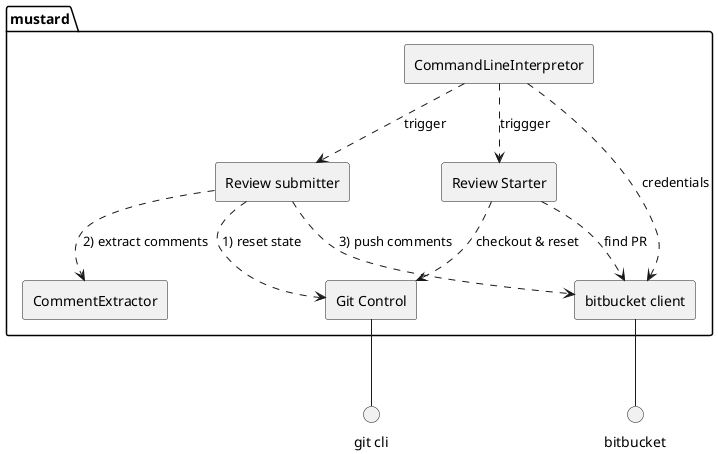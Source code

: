@startuml
package mustard {
rectangle git [
 Git Control
]
rectangle cli [
 CommandLineInterpretor
]
rectangle "Review Starter" as rstart
rectangle  "Review submitter" as rsub
rectangle "CommentExtractor" as ce

rectangle bb [
  bitbucket client
]

}
cli ..> rstart : triggger
cli ..> rsub : trigger
cli ..> bb: credentials
rstart ..> bb : find PR
rstart  ..> git : checkout & reset
rsub ..> git : 1) reset state
rsub ..> ce : 2) extract comments
rsub ..> bb : 3) push comments

git --() "git cli"
bb --() bitbucket
@enduml